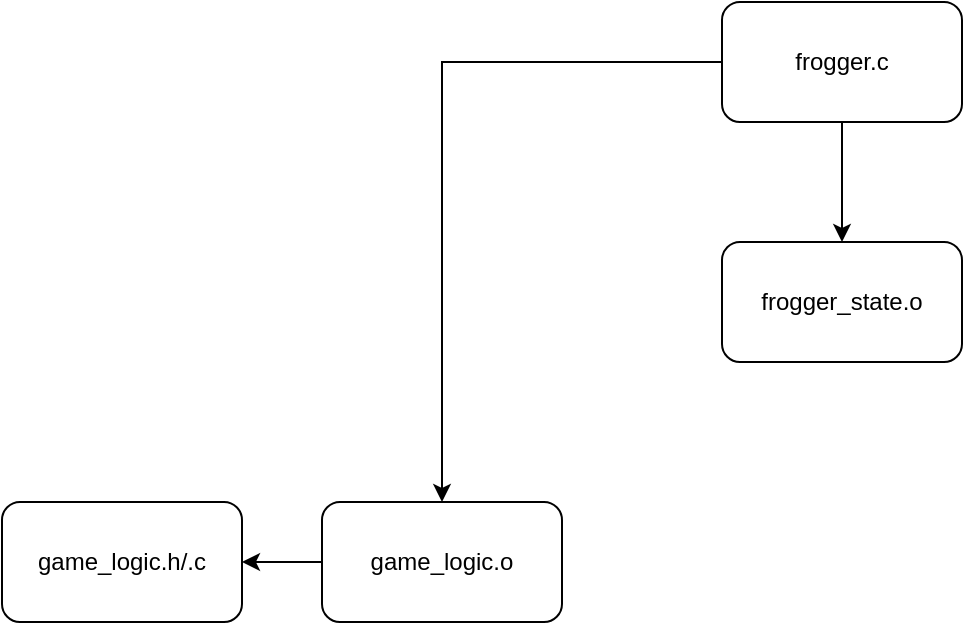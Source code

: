 <mxfile version="24.6.2" type="github">
  <diagram name="Page-1" id="SuY9HUNZaAzSDMftqmBQ">
    <mxGraphModel dx="989" dy="545" grid="1" gridSize="10" guides="1" tooltips="1" connect="1" arrows="1" fold="1" page="1" pageScale="1" pageWidth="827" pageHeight="1169" math="0" shadow="0">
      <root>
        <mxCell id="0" />
        <mxCell id="1" parent="0" />
        <mxCell id="p1rO6B4NsgoRkXblV4Cr-9" style="edgeStyle=orthogonalEdgeStyle;rounded=0;orthogonalLoop=1;jettySize=auto;html=1;exitX=0.5;exitY=1;exitDx=0;exitDy=0;entryX=0.5;entryY=0;entryDx=0;entryDy=0;" edge="1" parent="1" source="p1rO6B4NsgoRkXblV4Cr-2" target="p1rO6B4NsgoRkXblV4Cr-8">
          <mxGeometry relative="1" as="geometry" />
        </mxCell>
        <mxCell id="p1rO6B4NsgoRkXblV4Cr-10" style="edgeStyle=orthogonalEdgeStyle;rounded=0;orthogonalLoop=1;jettySize=auto;html=1;exitX=0;exitY=0.5;exitDx=0;exitDy=0;" edge="1" parent="1" source="p1rO6B4NsgoRkXblV4Cr-2" target="p1rO6B4NsgoRkXblV4Cr-3">
          <mxGeometry relative="1" as="geometry" />
        </mxCell>
        <mxCell id="p1rO6B4NsgoRkXblV4Cr-2" value="frogger.c" style="rounded=1;whiteSpace=wrap;html=1;" vertex="1" parent="1">
          <mxGeometry x="370" y="120" width="120" height="60" as="geometry" />
        </mxCell>
        <mxCell id="p1rO6B4NsgoRkXblV4Cr-7" style="edgeStyle=orthogonalEdgeStyle;rounded=0;orthogonalLoop=1;jettySize=auto;html=1;exitX=0;exitY=0.5;exitDx=0;exitDy=0;entryX=1;entryY=0.5;entryDx=0;entryDy=0;" edge="1" parent="1" source="p1rO6B4NsgoRkXblV4Cr-3" target="p1rO6B4NsgoRkXblV4Cr-6">
          <mxGeometry relative="1" as="geometry" />
        </mxCell>
        <mxCell id="p1rO6B4NsgoRkXblV4Cr-3" value="&lt;div&gt;game_logic.o&lt;/div&gt;" style="rounded=1;whiteSpace=wrap;html=1;" vertex="1" parent="1">
          <mxGeometry x="170" y="370" width="120" height="60" as="geometry" />
        </mxCell>
        <mxCell id="p1rO6B4NsgoRkXblV4Cr-6" value="game_logic.h/.c" style="rounded=1;whiteSpace=wrap;html=1;" vertex="1" parent="1">
          <mxGeometry x="10" y="370" width="120" height="60" as="geometry" />
        </mxCell>
        <mxCell id="p1rO6B4NsgoRkXblV4Cr-8" value="frogger_state.o" style="rounded=1;whiteSpace=wrap;html=1;" vertex="1" parent="1">
          <mxGeometry x="370" y="240" width="120" height="60" as="geometry" />
        </mxCell>
      </root>
    </mxGraphModel>
  </diagram>
</mxfile>
